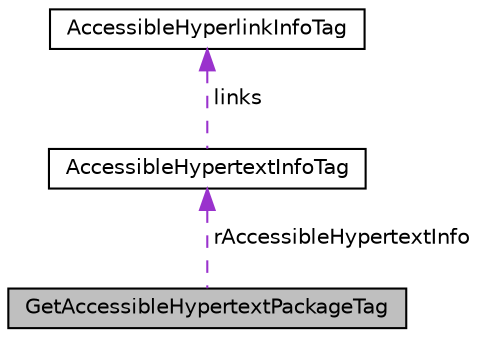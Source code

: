 digraph "GetAccessibleHypertextPackageTag"
{
 // LATEX_PDF_SIZE
  edge [fontname="Helvetica",fontsize="10",labelfontname="Helvetica",labelfontsize="10"];
  node [fontname="Helvetica",fontsize="10",shape=record];
  Node1 [label="GetAccessibleHypertextPackageTag",height=0.2,width=0.4,color="black", fillcolor="grey75", style="filled", fontcolor="black",tooltip=" "];
  Node2 -> Node1 [dir="back",color="darkorchid3",fontsize="10",style="dashed",label=" rAccessibleHypertextInfo" ,fontname="Helvetica"];
  Node2 [label="AccessibleHypertextInfoTag",height=0.2,width=0.4,color="black", fillcolor="white", style="filled",URL="$struct_accessible_hypertext_info_tag.html",tooltip=" "];
  Node3 -> Node2 [dir="back",color="darkorchid3",fontsize="10",style="dashed",label=" links" ,fontname="Helvetica"];
  Node3 [label="AccessibleHyperlinkInfoTag",height=0.2,width=0.4,color="black", fillcolor="white", style="filled",URL="$struct_accessible_hyperlink_info_tag.html",tooltip=" "];
}
